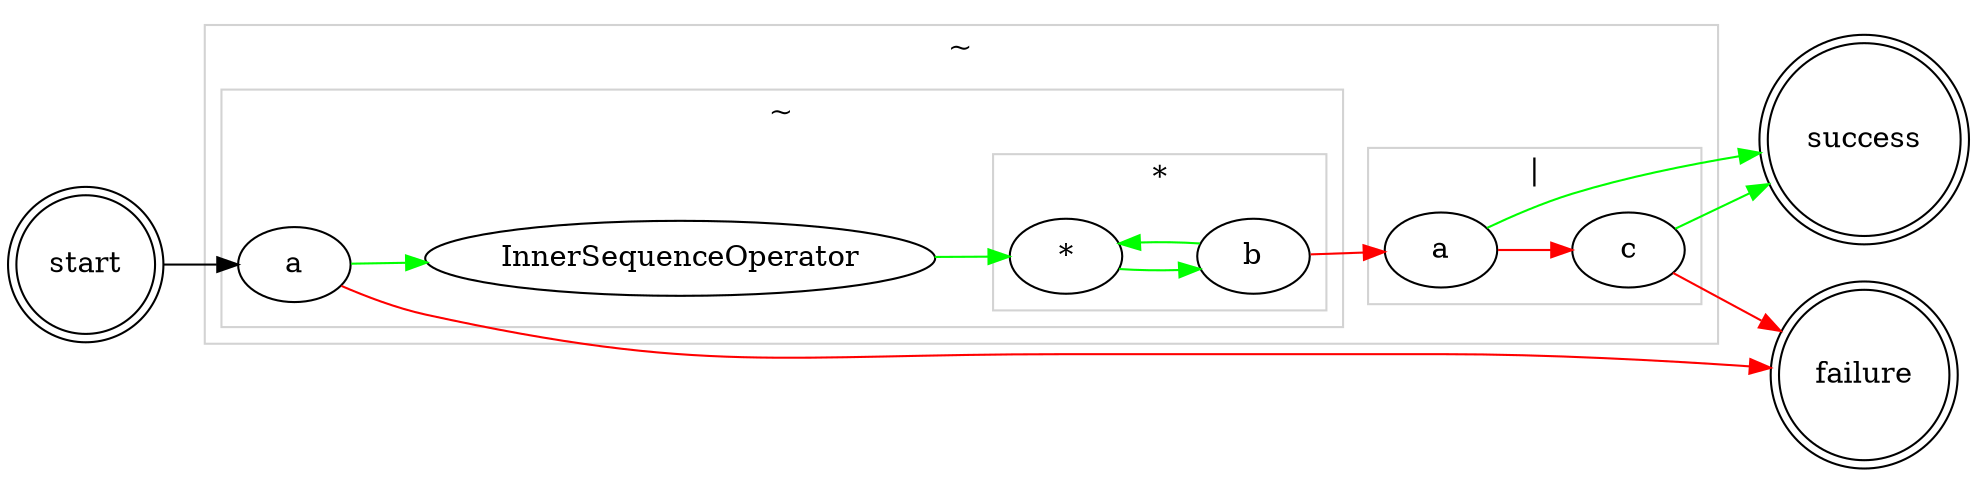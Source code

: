 digraph G {
	rankdir=LR;
	subgraph "cluster_~0" {
		subgraph "cluster_~1" {
			subgraph "cluster_*" {
				"*" -> "b" [color=green]
				"b" -> "*" [color=green];
				label = "*";
				labelloc="t";
				color=lightgrey;
			}
			a1 [label="a"]
			a1 -> InnerSequenceOperator -> "*" [color=green];
			label = "~";
			labelloc="t";
			color=lightgrey;
		}
		subgraph "cluster_|" {
			a2 [label="a"]
			"a2" -> "c" [color=red];
			label = "|";
			labelloc="t";
			color=lightgrey;
		}
		color=lightgrey;
		
		"b" -> "a2" [color=red];
		label = "~";
		labelloc="t";
	}
	start [shape=doublecircle];
	success [shape=doublecircle];
	failure [shape=doublecircle];
	start -> a1;
	"a1" -> failure [color=red]
	a2 -> success [color=green]
	"c" -> success [color=green]
	"c" -> failure [color=red]

}

